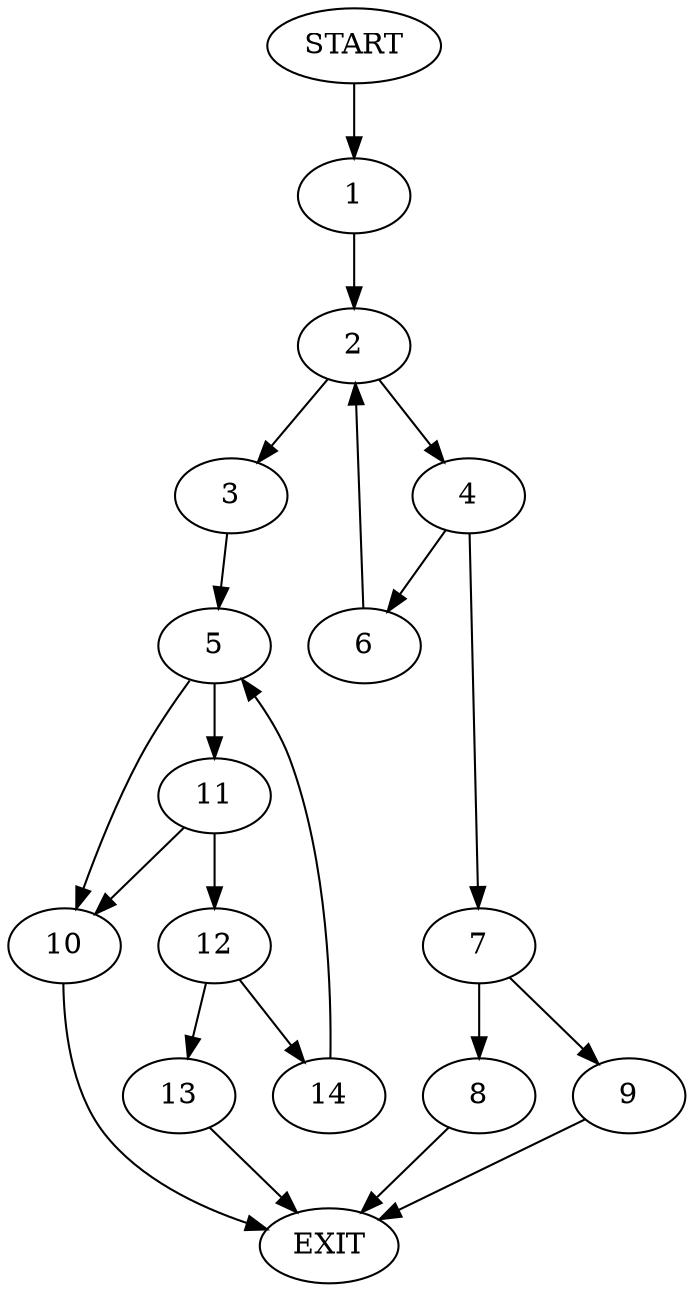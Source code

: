 digraph {
0 [label="START"]
15 [label="EXIT"]
0 -> 1
1 -> 2
2 -> 3
2 -> 4
3 -> 5
4 -> 6
4 -> 7
6 -> 2
7 -> 8
7 -> 9
9 -> 15
8 -> 15
5 -> 10
5 -> 11
11 -> 10
11 -> 12
10 -> 15
12 -> 13
12 -> 14
14 -> 5
13 -> 15
}
